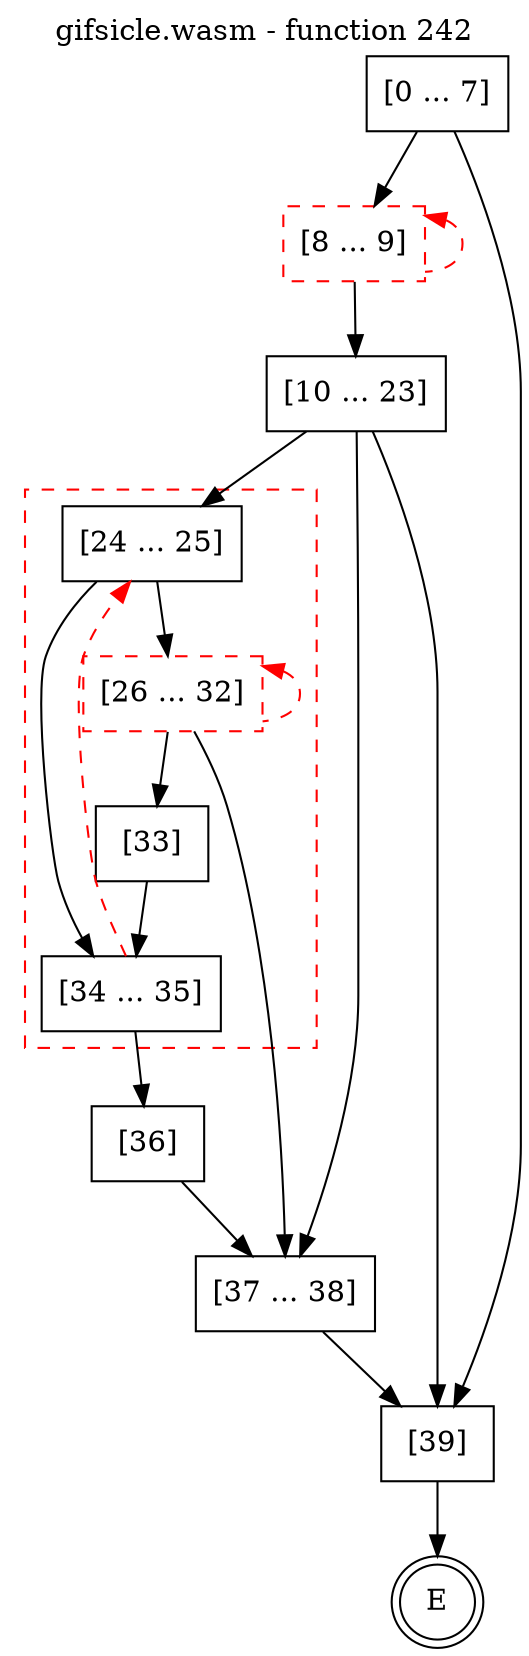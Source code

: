 digraph finite_state_machine {
    label = "gifsicle.wasm - function 242"
    labelloc =  t
    labelfontsize = 16
    labelfontcolor = black
    labelfontname = "Helvetica"
    node [shape = doublecircle]; E ;
    node [shape = box];
    node [shape=box, color=black, style=solid] 0[label="[0 ... 7]"]
    node [shape=box, color=red, style=dashed] 8[label="[8 ... 9]"]
    node [shape=box, color=black, style=solid] 10[label="[10 ... 23]"]
    subgraph cluster_24{
    label = "";
    style = dashed color = red;
    node [shape=box, color=black, style=solid] 24[label="[24 ... 25]"]
    node [shape=box, color=red, style=dashed] 26[label="[26 ... 32]"]
    node [shape=box, color=black, style=solid] 33[label="[33]"]
    node [shape=box, color=black, style=solid] 34[label="[34 ... 35]"]
    }
    node [shape=box, color=black, style=solid] 36[label="[36]"]
    node [shape=box, color=black, style=solid] 37[label="[37 ... 38]"]
    node [shape=box, color=black, style=solid] 39[label="[39]"]
    0 -> 8;
    0 -> 39;
    8 -> 10;
    8 -> 8[style="dashed" color="red" dir=back];
    10 -> 24;
    10 -> 37;
    10 -> 39;
    24 -> 26;
    24 -> 34;
    26 -> 33;
    26 -> 37;
    26 -> 26[style="dashed" color="red" dir=back];
    33 -> 34;
    34 -> 24[style="dashed" color="red"];
    34 -> 36;
    36 -> 37;
    37 -> 39;
    39 -> E;
}
